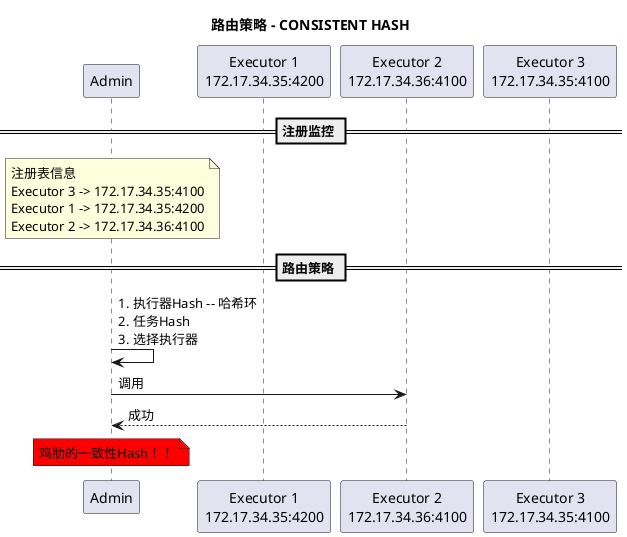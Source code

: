 @startuml
title 路由策略 - CONSISTENT HASH

participant a as "Admin" order 10
participant e1 as "Executor 1\n172.17.34.35:4200" order 20
participant e2 as "Executor 2\n172.17.34.36:4100" order 30
participant e3 as "Executor 3\n172.17.34.35:4100" order 40

== 注册监控 ==
note over a
    注册表信息
    Executor 3 -> 172.17.34.35:4100
    Executor 1 -> 172.17.34.35:4200
    Executor 2 -> 172.17.34.36:4100
end note

== 路由策略 ==
a -> a : \
1. 执行器Hash -- 哈希环\n\
2. 任务Hash\n\
3. 选择执行器

a -> e2 : 调用
a <-- e2 : 成功

note over a #red
    鸡肋的一致性Hash！！
end note
@enduml